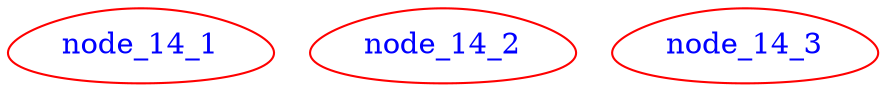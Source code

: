 digraph graph_14
{
	rankdir = TB

	node_14_1
	[
		color      = red
		fontcolor  = blue
		shape      = egg
	]
	node_14_2
	[
		"color"    = red
		fontcolor  = blue
		shape      = egg
	]
	node_14_3
	[
		color      = "red"
		fontcolor  = blue
		shape      = egg
	]
}
